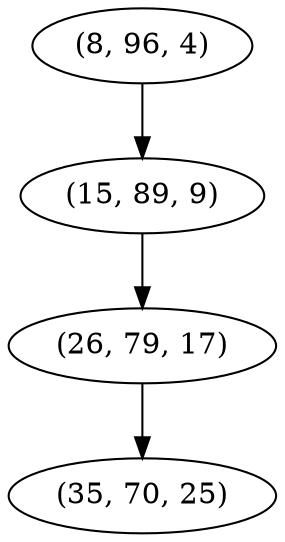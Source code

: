 digraph tree {
    "(8, 96, 4)";
    "(15, 89, 9)";
    "(26, 79, 17)";
    "(35, 70, 25)";
    "(8, 96, 4)" -> "(15, 89, 9)";
    "(15, 89, 9)" -> "(26, 79, 17)";
    "(26, 79, 17)" -> "(35, 70, 25)";
}

